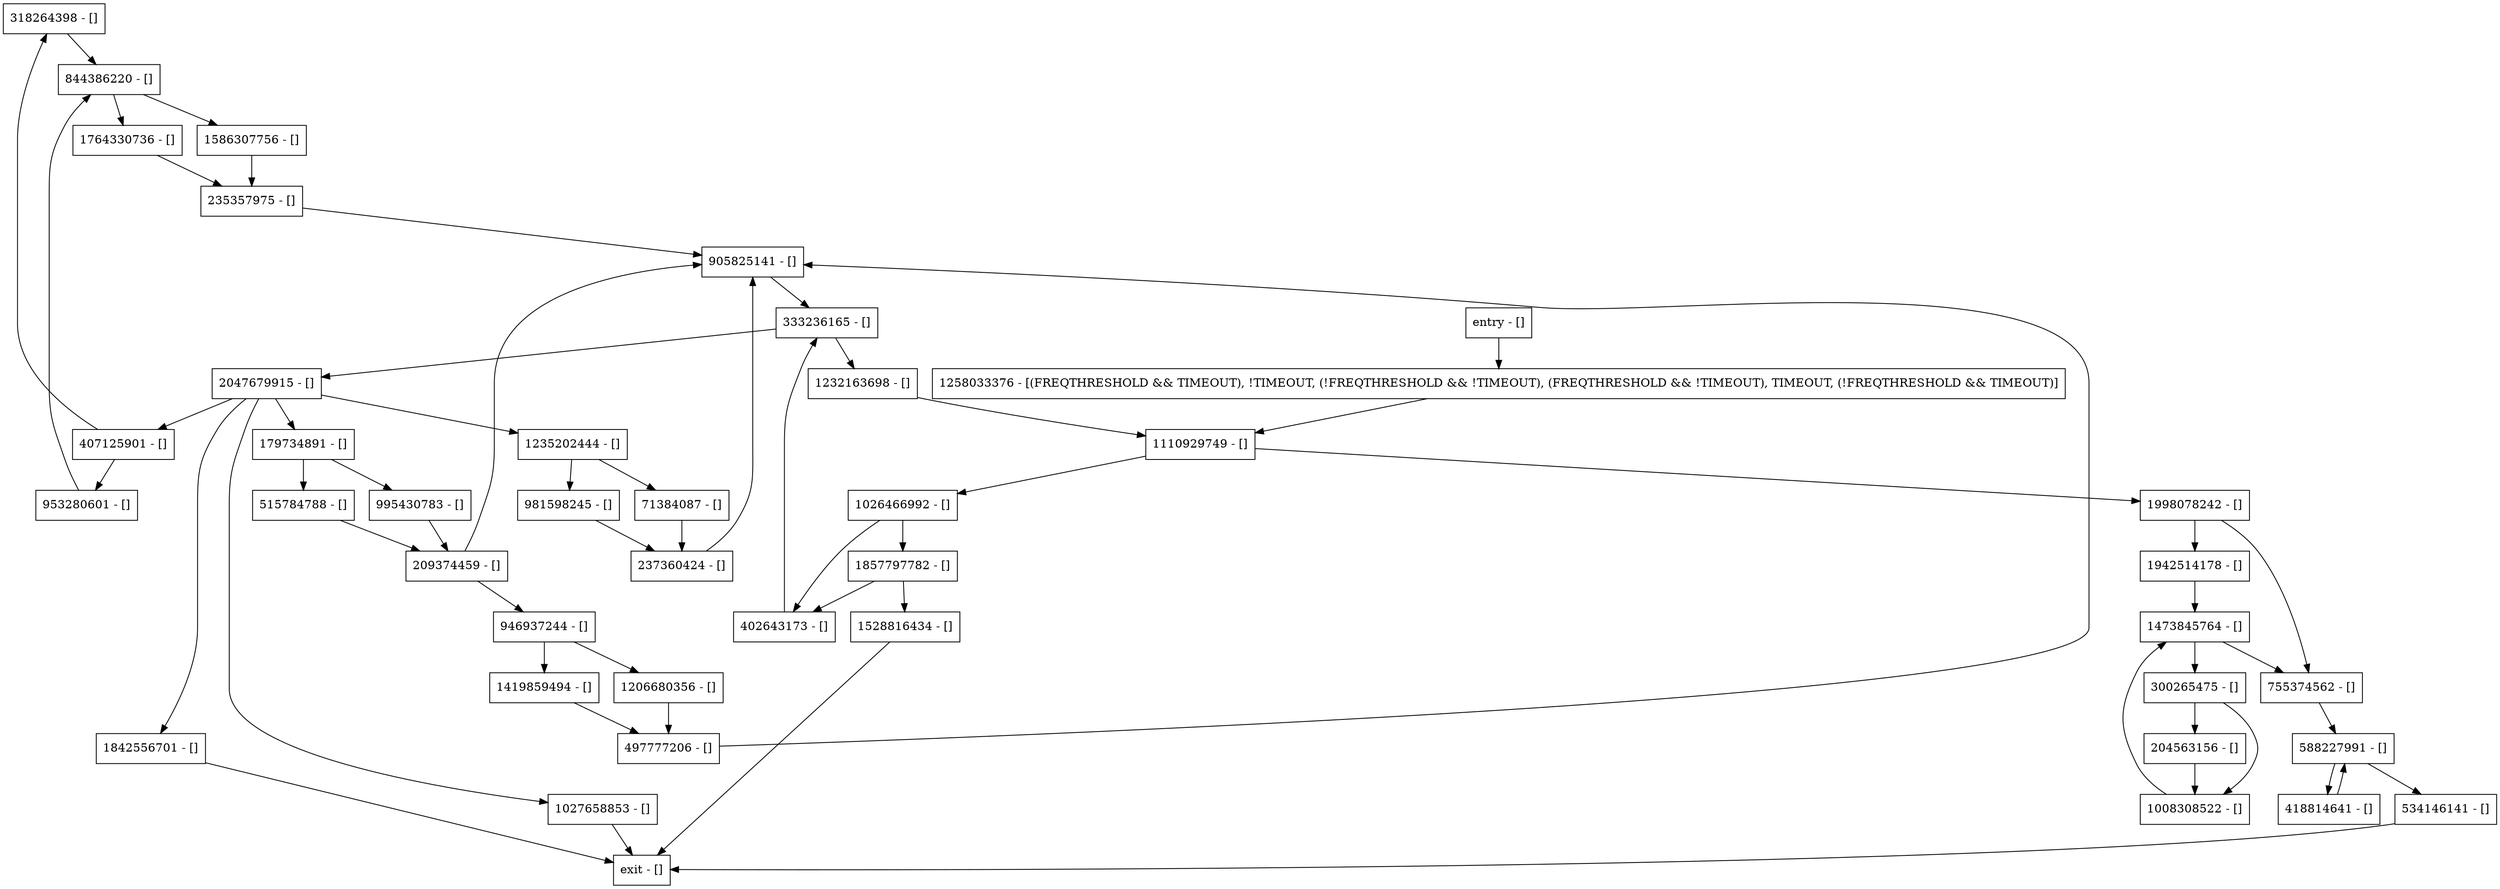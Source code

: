 digraph getColors {
node [shape=record];
318264398 [label="318264398 - []"];
1235202444 [label="1235202444 - []"];
946937244 [label="946937244 - []"];
1232163698 [label="1232163698 - []"];
515784788 [label="515784788 - []"];
1206680356 [label="1206680356 - []"];
407125901 [label="407125901 - []"];
204563156 [label="204563156 - []"];
1586307756 [label="1586307756 - []"];
953280601 [label="953280601 - []"];
1998078242 [label="1998078242 - []"];
333236165 [label="333236165 - []"];
1419859494 [label="1419859494 - []"];
905825141 [label="905825141 - []"];
235357975 [label="235357975 - []"];
588227991 [label="588227991 - []"];
755374562 [label="755374562 - []"];
1942514178 [label="1942514178 - []"];
71384087 [label="71384087 - []"];
1764330736 [label="1764330736 - []"];
300265475 [label="300265475 - []"];
402643173 [label="402643173 - []"];
1473845764 [label="1473845764 - []"];
418814641 [label="418814641 - []"];
497777206 [label="497777206 - []"];
1528816434 [label="1528816434 - []"];
2047679915 [label="2047679915 - []"];
981598245 [label="981598245 - []"];
534146141 [label="534146141 - []"];
1258033376 [label="1258033376 - [(FREQTHRESHOLD && TIMEOUT), !TIMEOUT, (!FREQTHRESHOLD && !TIMEOUT), (FREQTHRESHOLD && !TIMEOUT), TIMEOUT, (!FREQTHRESHOLD && TIMEOUT)]"];
entry [label="entry - []"];
exit [label="exit - []"];
179734891 [label="179734891 - []"];
1857797782 [label="1857797782 - []"];
1110929749 [label="1110929749 - []"];
1842556701 [label="1842556701 - []"];
237360424 [label="237360424 - []"];
844386220 [label="844386220 - []"];
1026466992 [label="1026466992 - []"];
209374459 [label="209374459 - []"];
995430783 [label="995430783 - []"];
1027658853 [label="1027658853 - []"];
1008308522 [label="1008308522 - []"];
entry;
exit;
318264398 -> 844386220;
1235202444 -> 71384087;
1235202444 -> 981598245;
946937244 -> 1419859494;
946937244 -> 1206680356;
1232163698 -> 1110929749;
515784788 -> 209374459;
1206680356 -> 497777206;
407125901 -> 318264398;
407125901 -> 953280601;
204563156 -> 1008308522;
1586307756 -> 235357975;
953280601 -> 844386220;
1998078242 -> 755374562;
1998078242 -> 1942514178;
333236165 -> 1232163698;
333236165 -> 2047679915;
1419859494 -> 497777206;
905825141 -> 333236165;
235357975 -> 905825141;
588227991 -> 418814641;
588227991 -> 534146141;
755374562 -> 588227991;
1942514178 -> 1473845764;
71384087 -> 237360424;
1764330736 -> 235357975;
300265475 -> 204563156;
300265475 -> 1008308522;
402643173 -> 333236165;
1473845764 -> 755374562;
1473845764 -> 300265475;
418814641 -> 588227991;
497777206 -> 905825141;
1528816434 -> exit;
2047679915 -> 1235202444;
2047679915 -> 179734891;
2047679915 -> 1842556701;
2047679915 -> 407125901;
2047679915 -> 1027658853;
981598245 -> 237360424;
534146141 -> exit;
1258033376 -> 1110929749;
entry -> 1258033376;
179734891 -> 515784788;
179734891 -> 995430783;
1857797782 -> 1528816434;
1857797782 -> 402643173;
1110929749 -> 1998078242;
1110929749 -> 1026466992;
1842556701 -> exit;
237360424 -> 905825141;
844386220 -> 1586307756;
844386220 -> 1764330736;
1026466992 -> 1857797782;
1026466992 -> 402643173;
209374459 -> 946937244;
209374459 -> 905825141;
995430783 -> 209374459;
1027658853 -> exit;
1008308522 -> 1473845764;
}
